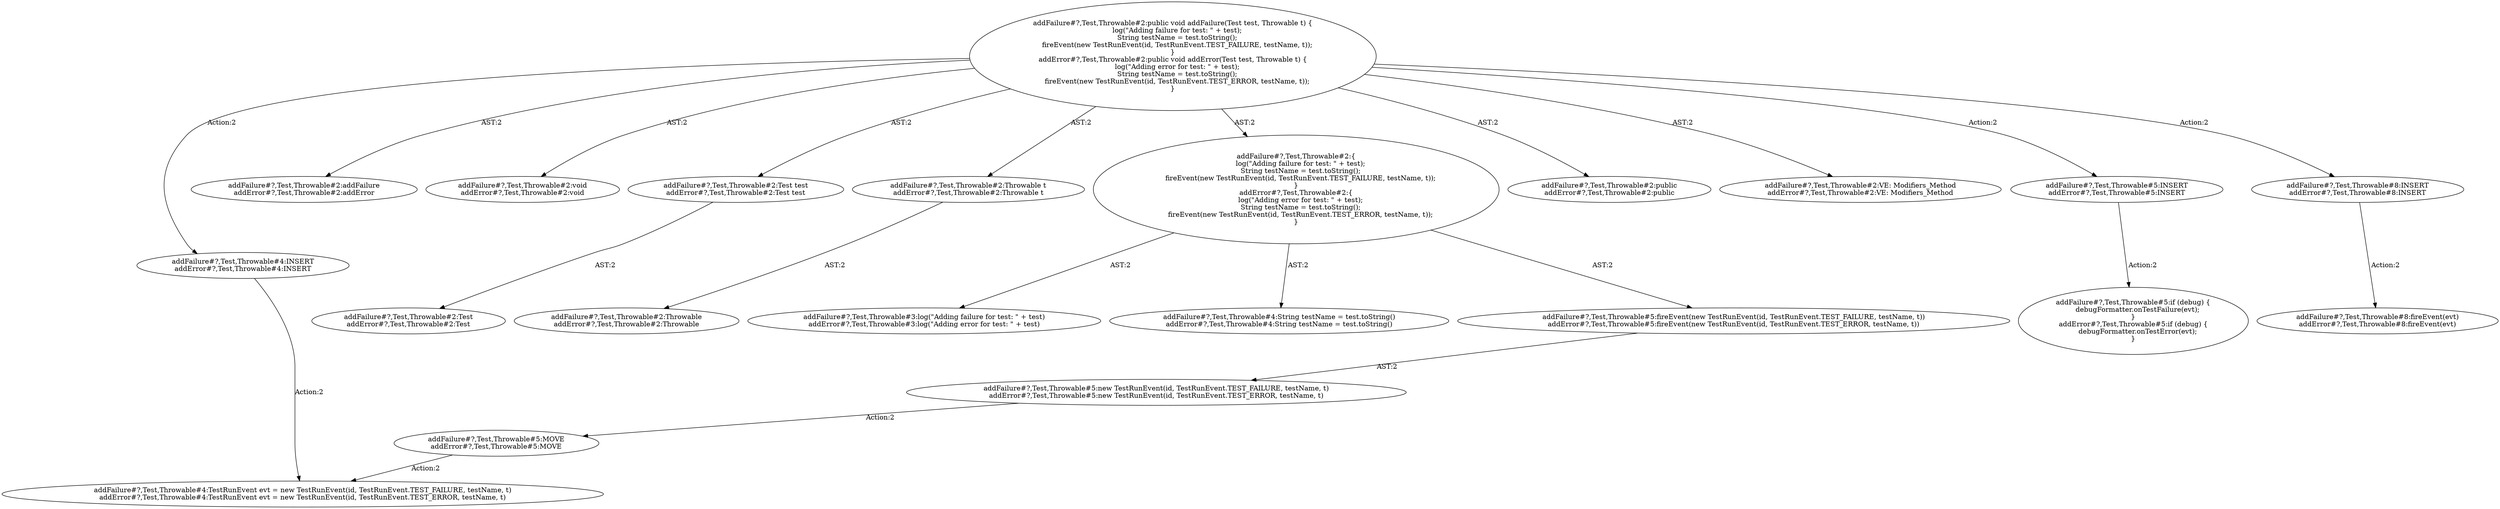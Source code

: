 digraph "Pattern" {
0 [label="addFailure#?,Test,Throwable#4:INSERT
addError#?,Test,Throwable#4:INSERT" shape=ellipse]
1 [label="addFailure#?,Test,Throwable#2:public void addFailure(Test test, Throwable t) \{
    log(\"Adding failure for test: \" + test);
    String testName = test.toString();
    fireEvent(new TestRunEvent(id, TestRunEvent.TEST_FAILURE, testName, t));
\}
addError#?,Test,Throwable#2:public void addError(Test test, Throwable t) \{
    log(\"Adding error for test: \" + test);
    String testName = test.toString();
    fireEvent(new TestRunEvent(id, TestRunEvent.TEST_ERROR, testName, t));
\}" shape=ellipse]
2 [label="addFailure#?,Test,Throwable#2:addFailure
addError#?,Test,Throwable#2:addError" shape=ellipse]
3 [label="addFailure#?,Test,Throwable#2:void
addError#?,Test,Throwable#2:void" shape=ellipse]
4 [label="addFailure#?,Test,Throwable#2:Test test
addError#?,Test,Throwable#2:Test test" shape=ellipse]
5 [label="addFailure#?,Test,Throwable#2:Test
addError#?,Test,Throwable#2:Test" shape=ellipse]
6 [label="addFailure#?,Test,Throwable#2:Throwable t
addError#?,Test,Throwable#2:Throwable t" shape=ellipse]
7 [label="addFailure#?,Test,Throwable#2:Throwable
addError#?,Test,Throwable#2:Throwable" shape=ellipse]
8 [label="addFailure#?,Test,Throwable#2:\{
    log(\"Adding failure for test: \" + test);
    String testName = test.toString();
    fireEvent(new TestRunEvent(id, TestRunEvent.TEST_FAILURE, testName, t));
\}
addError#?,Test,Throwable#2:\{
    log(\"Adding error for test: \" + test);
    String testName = test.toString();
    fireEvent(new TestRunEvent(id, TestRunEvent.TEST_ERROR, testName, t));
\}" shape=ellipse]
9 [label="addFailure#?,Test,Throwable#3:log(\"Adding failure for test: \" + test)
addError#?,Test,Throwable#3:log(\"Adding error for test: \" + test)" shape=ellipse]
10 [label="addFailure#?,Test,Throwable#4:String testName = test.toString()
addError#?,Test,Throwable#4:String testName = test.toString()" shape=ellipse]
11 [label="addFailure#?,Test,Throwable#5:fireEvent(new TestRunEvent(id, TestRunEvent.TEST_FAILURE, testName, t))
addError#?,Test,Throwable#5:fireEvent(new TestRunEvent(id, TestRunEvent.TEST_ERROR, testName, t))" shape=ellipse]
12 [label="addFailure#?,Test,Throwable#2:public
addError#?,Test,Throwable#2:public" shape=ellipse]
13 [label="addFailure#?,Test,Throwable#2:VE: Modifiers_Method
addError#?,Test,Throwable#2:VE: Modifiers_Method" shape=ellipse]
14 [label="addFailure#?,Test,Throwable#5:INSERT
addError#?,Test,Throwable#5:INSERT" shape=ellipse]
15 [label="addFailure#?,Test,Throwable#5:if (debug) \{
    debugFormatter.onTestFailure(evt);
\}
addError#?,Test,Throwable#5:if (debug) \{
    debugFormatter.onTestError(evt);
\}" shape=ellipse]
16 [label="addFailure#?,Test,Throwable#8:INSERT
addError#?,Test,Throwable#8:INSERT" shape=ellipse]
17 [label="addFailure#?,Test,Throwable#8:fireEvent(evt)
addError#?,Test,Throwable#8:fireEvent(evt)" shape=ellipse]
18 [label="addFailure#?,Test,Throwable#4:TestRunEvent evt = new TestRunEvent(id, TestRunEvent.TEST_FAILURE, testName, t)
addError#?,Test,Throwable#4:TestRunEvent evt = new TestRunEvent(id, TestRunEvent.TEST_ERROR, testName, t)" shape=ellipse]
19 [label="addFailure#?,Test,Throwable#5:MOVE
addError#?,Test,Throwable#5:MOVE" shape=ellipse]
20 [label="addFailure#?,Test,Throwable#5:new TestRunEvent(id, TestRunEvent.TEST_FAILURE, testName, t)
addError#?,Test,Throwable#5:new TestRunEvent(id, TestRunEvent.TEST_ERROR, testName, t)" shape=ellipse]
0 -> 18 [label="Action:2"];
1 -> 0 [label="Action:2"];
1 -> 2 [label="AST:2"];
1 -> 3 [label="AST:2"];
1 -> 4 [label="AST:2"];
1 -> 6 [label="AST:2"];
1 -> 8 [label="AST:2"];
1 -> 12 [label="AST:2"];
1 -> 13 [label="AST:2"];
1 -> 14 [label="Action:2"];
1 -> 16 [label="Action:2"];
4 -> 5 [label="AST:2"];
6 -> 7 [label="AST:2"];
8 -> 9 [label="AST:2"];
8 -> 10 [label="AST:2"];
8 -> 11 [label="AST:2"];
11 -> 20 [label="AST:2"];
14 -> 15 [label="Action:2"];
16 -> 17 [label="Action:2"];
19 -> 18 [label="Action:2"];
20 -> 19 [label="Action:2"];
}
